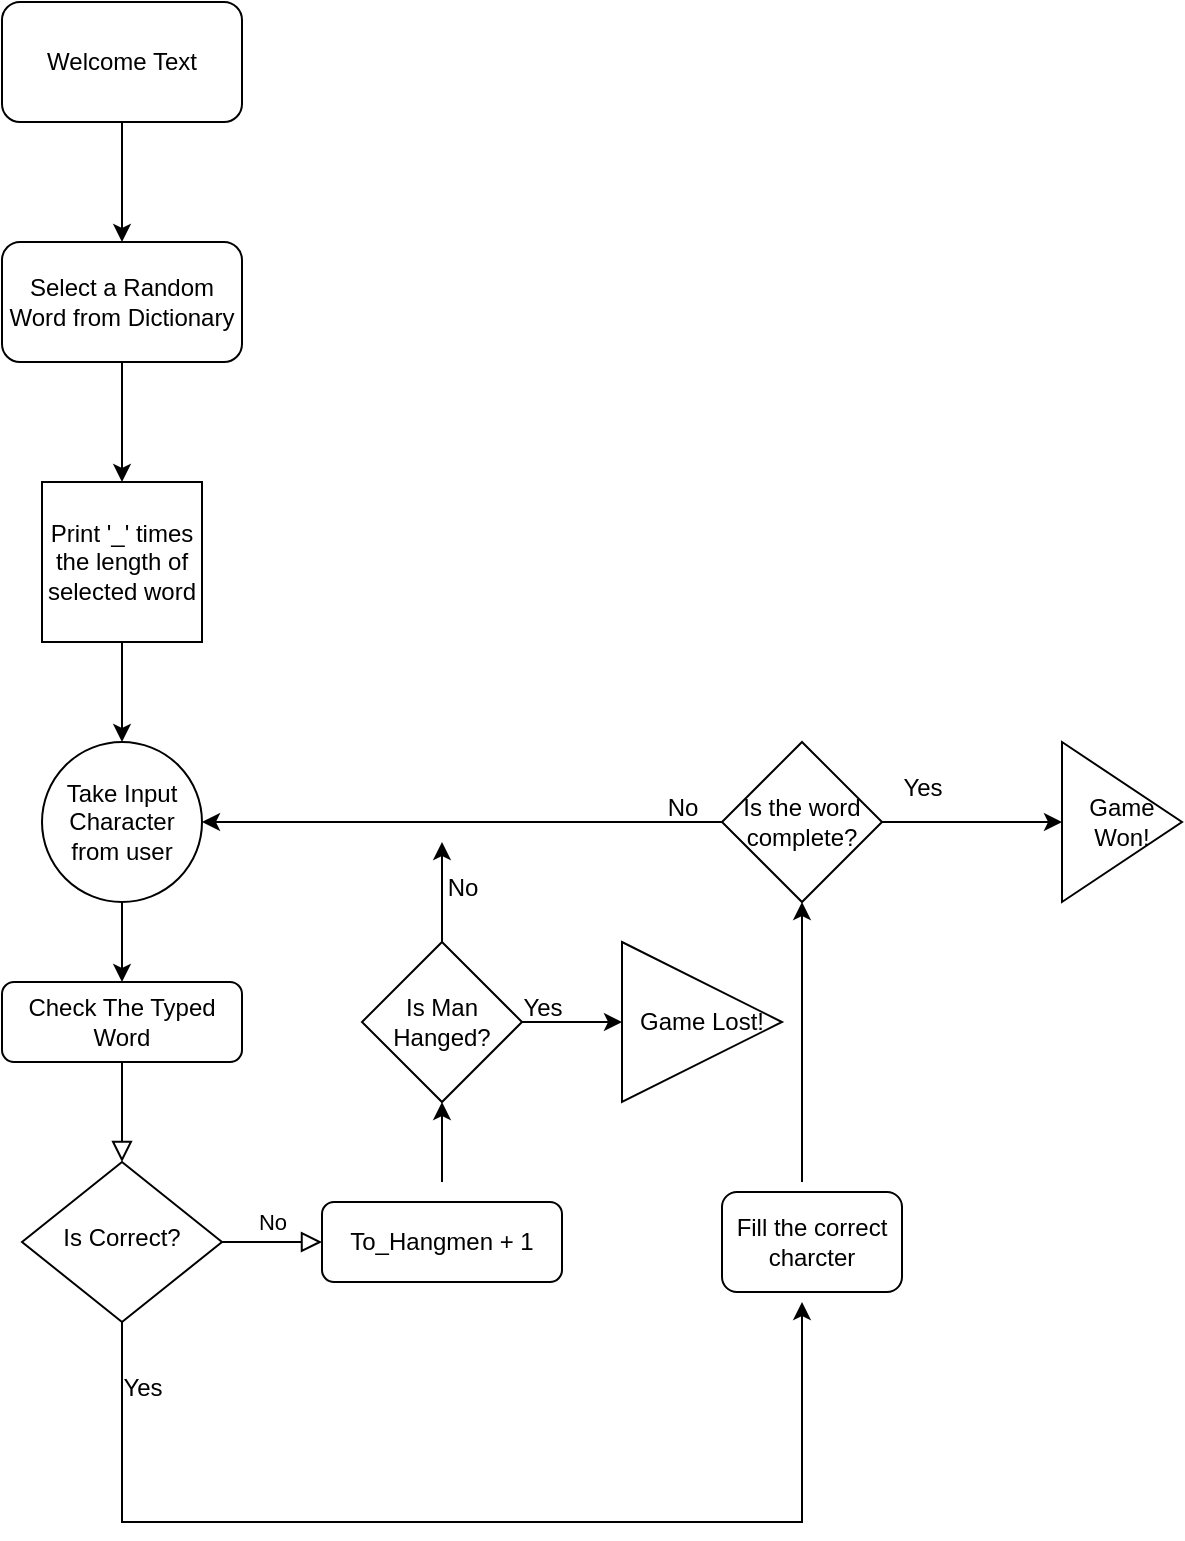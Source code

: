 <mxfile version="24.0.0" type="device">
  <diagram id="C5RBs43oDa-KdzZeNtuy" name="Page-1">
    <mxGraphModel dx="1364" dy="799" grid="1" gridSize="10" guides="1" tooltips="1" connect="1" arrows="1" fold="1" page="1" pageScale="1" pageWidth="827" pageHeight="1169" math="0" shadow="0">
      <root>
        <mxCell id="WIyWlLk6GJQsqaUBKTNV-0" />
        <mxCell id="WIyWlLk6GJQsqaUBKTNV-1" parent="WIyWlLk6GJQsqaUBKTNV-0" />
        <mxCell id="WIyWlLk6GJQsqaUBKTNV-2" value="" style="rounded=0;html=1;jettySize=auto;orthogonalLoop=1;fontSize=11;endArrow=block;endFill=0;endSize=8;strokeWidth=1;shadow=0;labelBackgroundColor=none;edgeStyle=orthogonalEdgeStyle;" parent="WIyWlLk6GJQsqaUBKTNV-1" source="WIyWlLk6GJQsqaUBKTNV-3" target="WIyWlLk6GJQsqaUBKTNV-6" edge="1">
          <mxGeometry relative="1" as="geometry" />
        </mxCell>
        <mxCell id="WIyWlLk6GJQsqaUBKTNV-3" value="Check The Typed Word" style="rounded=1;whiteSpace=wrap;html=1;fontSize=12;glass=0;strokeWidth=1;shadow=0;" parent="WIyWlLk6GJQsqaUBKTNV-1" vertex="1">
          <mxGeometry x="160" y="570" width="120" height="40" as="geometry" />
        </mxCell>
        <mxCell id="WIyWlLk6GJQsqaUBKTNV-5" value="No" style="edgeStyle=orthogonalEdgeStyle;rounded=0;html=1;jettySize=auto;orthogonalLoop=1;fontSize=11;endArrow=block;endFill=0;endSize=8;strokeWidth=1;shadow=0;labelBackgroundColor=none;" parent="WIyWlLk6GJQsqaUBKTNV-1" source="WIyWlLk6GJQsqaUBKTNV-6" target="WIyWlLk6GJQsqaUBKTNV-7" edge="1">
          <mxGeometry y="10" relative="1" as="geometry">
            <mxPoint as="offset" />
          </mxGeometry>
        </mxCell>
        <mxCell id="WIyWlLk6GJQsqaUBKTNV-6" value="Is Correct?" style="rhombus;whiteSpace=wrap;html=1;shadow=0;fontFamily=Helvetica;fontSize=12;align=center;strokeWidth=1;spacing=6;spacingTop=-4;" parent="WIyWlLk6GJQsqaUBKTNV-1" vertex="1">
          <mxGeometry x="170" y="660" width="100" height="80" as="geometry" />
        </mxCell>
        <mxCell id="WIyWlLk6GJQsqaUBKTNV-7" value="To_Hangmen + 1" style="rounded=1;whiteSpace=wrap;html=1;fontSize=12;glass=0;strokeWidth=1;shadow=0;" parent="WIyWlLk6GJQsqaUBKTNV-1" vertex="1">
          <mxGeometry x="320" y="680" width="120" height="40" as="geometry" />
        </mxCell>
        <mxCell id="ivrAgwCbgflG0uPBL06h-0" value="Welcome Text" style="rounded=1;whiteSpace=wrap;html=1;" vertex="1" parent="WIyWlLk6GJQsqaUBKTNV-1">
          <mxGeometry x="160" y="80" width="120" height="60" as="geometry" />
        </mxCell>
        <mxCell id="ivrAgwCbgflG0uPBL06h-1" value="Take Input Character from user" style="ellipse;whiteSpace=wrap;html=1;aspect=fixed;" vertex="1" parent="WIyWlLk6GJQsqaUBKTNV-1">
          <mxGeometry x="180" y="450" width="80" height="80" as="geometry" />
        </mxCell>
        <mxCell id="ivrAgwCbgflG0uPBL06h-4" value="" style="endArrow=classic;html=1;rounded=0;exitX=0.5;exitY=1;exitDx=0;exitDy=0;entryX=0.5;entryY=0;entryDx=0;entryDy=0;" edge="1" parent="WIyWlLk6GJQsqaUBKTNV-1" target="WIyWlLk6GJQsqaUBKTNV-3">
          <mxGeometry width="50" height="50" relative="1" as="geometry">
            <mxPoint x="220" y="530" as="sourcePoint" />
            <mxPoint x="320" y="500" as="targetPoint" />
          </mxGeometry>
        </mxCell>
        <mxCell id="ivrAgwCbgflG0uPBL06h-7" value="Select a Random Word from Dictionary" style="rounded=1;whiteSpace=wrap;html=1;" vertex="1" parent="WIyWlLk6GJQsqaUBKTNV-1">
          <mxGeometry x="160" y="200" width="120" height="60" as="geometry" />
        </mxCell>
        <mxCell id="ivrAgwCbgflG0uPBL06h-8" value="" style="endArrow=classic;html=1;rounded=0;exitX=0.5;exitY=1;exitDx=0;exitDy=0;entryX=0.5;entryY=0;entryDx=0;entryDy=0;" edge="1" parent="WIyWlLk6GJQsqaUBKTNV-1" source="ivrAgwCbgflG0uPBL06h-0" target="ivrAgwCbgflG0uPBL06h-7">
          <mxGeometry width="50" height="50" relative="1" as="geometry">
            <mxPoint x="330" y="510" as="sourcePoint" />
            <mxPoint x="380" y="460" as="targetPoint" />
          </mxGeometry>
        </mxCell>
        <mxCell id="ivrAgwCbgflG0uPBL06h-10" value="Print &#39;_&#39; times the length of selected word" style="whiteSpace=wrap;html=1;aspect=fixed;" vertex="1" parent="WIyWlLk6GJQsqaUBKTNV-1">
          <mxGeometry x="180" y="320" width="80" height="80" as="geometry" />
        </mxCell>
        <mxCell id="ivrAgwCbgflG0uPBL06h-11" value="" style="endArrow=classic;html=1;rounded=0;exitX=0.5;exitY=1;exitDx=0;exitDy=0;entryX=0.5;entryY=0;entryDx=0;entryDy=0;" edge="1" parent="WIyWlLk6GJQsqaUBKTNV-1" source="ivrAgwCbgflG0uPBL06h-7" target="ivrAgwCbgflG0uPBL06h-10">
          <mxGeometry width="50" height="50" relative="1" as="geometry">
            <mxPoint x="330" y="480" as="sourcePoint" />
            <mxPoint x="380" y="430" as="targetPoint" />
          </mxGeometry>
        </mxCell>
        <mxCell id="ivrAgwCbgflG0uPBL06h-12" value="" style="endArrow=classic;html=1;rounded=0;exitX=0.5;exitY=1;exitDx=0;exitDy=0;" edge="1" parent="WIyWlLk6GJQsqaUBKTNV-1" source="ivrAgwCbgflG0uPBL06h-10" target="ivrAgwCbgflG0uPBL06h-1">
          <mxGeometry width="50" height="50" relative="1" as="geometry">
            <mxPoint x="330" y="480" as="sourcePoint" />
            <mxPoint x="380" y="430" as="targetPoint" />
          </mxGeometry>
        </mxCell>
        <mxCell id="ivrAgwCbgflG0uPBL06h-13" value="Fill the correct charcter" style="rounded=1;whiteSpace=wrap;html=1;" vertex="1" parent="WIyWlLk6GJQsqaUBKTNV-1">
          <mxGeometry x="520" y="675" width="90" height="50" as="geometry" />
        </mxCell>
        <mxCell id="ivrAgwCbgflG0uPBL06h-15" value="" style="endArrow=classic;html=1;rounded=0;exitX=0.5;exitY=1;exitDx=0;exitDy=0;" edge="1" parent="WIyWlLk6GJQsqaUBKTNV-1" source="WIyWlLk6GJQsqaUBKTNV-6">
          <mxGeometry width="50" height="50" relative="1" as="geometry">
            <mxPoint x="330" y="670" as="sourcePoint" />
            <mxPoint x="560" y="730" as="targetPoint" />
            <Array as="points">
              <mxPoint x="220" y="840" />
              <mxPoint x="560" y="840" />
            </Array>
          </mxGeometry>
        </mxCell>
        <mxCell id="ivrAgwCbgflG0uPBL06h-16" value="Yes" style="text;html=1;align=center;verticalAlign=middle;resizable=0;points=[];autosize=1;strokeColor=none;fillColor=none;" vertex="1" parent="WIyWlLk6GJQsqaUBKTNV-1">
          <mxGeometry x="210" y="758" width="40" height="30" as="geometry" />
        </mxCell>
        <mxCell id="ivrAgwCbgflG0uPBL06h-17" value="Is Man Hanged?" style="rhombus;whiteSpace=wrap;html=1;" vertex="1" parent="WIyWlLk6GJQsqaUBKTNV-1">
          <mxGeometry x="340" y="550" width="80" height="80" as="geometry" />
        </mxCell>
        <mxCell id="ivrAgwCbgflG0uPBL06h-18" value="" style="endArrow=classic;html=1;rounded=0;entryX=0.5;entryY=1;entryDx=0;entryDy=0;" edge="1" parent="WIyWlLk6GJQsqaUBKTNV-1" target="ivrAgwCbgflG0uPBL06h-17">
          <mxGeometry width="50" height="50" relative="1" as="geometry">
            <mxPoint x="380" y="670" as="sourcePoint" />
            <mxPoint x="380" y="570" as="targetPoint" />
          </mxGeometry>
        </mxCell>
        <mxCell id="ivrAgwCbgflG0uPBL06h-20" value="" style="endArrow=classic;html=1;rounded=0;exitX=0.5;exitY=0;exitDx=0;exitDy=0;" edge="1" parent="WIyWlLk6GJQsqaUBKTNV-1" source="ivrAgwCbgflG0uPBL06h-17">
          <mxGeometry width="50" height="50" relative="1" as="geometry">
            <mxPoint x="330" y="620" as="sourcePoint" />
            <mxPoint x="380" y="500" as="targetPoint" />
          </mxGeometry>
        </mxCell>
        <mxCell id="ivrAgwCbgflG0uPBL06h-21" value="No" style="text;html=1;align=center;verticalAlign=middle;resizable=0;points=[];autosize=1;strokeColor=none;fillColor=none;" vertex="1" parent="WIyWlLk6GJQsqaUBKTNV-1">
          <mxGeometry x="370" y="508" width="40" height="30" as="geometry" />
        </mxCell>
        <mxCell id="ivrAgwCbgflG0uPBL06h-22" value="Game Lost!" style="triangle;whiteSpace=wrap;html=1;" vertex="1" parent="WIyWlLk6GJQsqaUBKTNV-1">
          <mxGeometry x="470" y="550" width="80" height="80" as="geometry" />
        </mxCell>
        <mxCell id="ivrAgwCbgflG0uPBL06h-23" value="" style="endArrow=classic;html=1;rounded=0;entryX=0;entryY=0.5;entryDx=0;entryDy=0;exitX=1;exitY=0.5;exitDx=0;exitDy=0;" edge="1" parent="WIyWlLk6GJQsqaUBKTNV-1" source="ivrAgwCbgflG0uPBL06h-17" target="ivrAgwCbgflG0uPBL06h-22">
          <mxGeometry width="50" height="50" relative="1" as="geometry">
            <mxPoint x="330" y="620" as="sourcePoint" />
            <mxPoint x="380" y="570" as="targetPoint" />
          </mxGeometry>
        </mxCell>
        <mxCell id="ivrAgwCbgflG0uPBL06h-24" value="Is the word complete?" style="rhombus;whiteSpace=wrap;html=1;" vertex="1" parent="WIyWlLk6GJQsqaUBKTNV-1">
          <mxGeometry x="520" y="450" width="80" height="80" as="geometry" />
        </mxCell>
        <mxCell id="ivrAgwCbgflG0uPBL06h-25" value="" style="endArrow=classic;html=1;rounded=0;entryX=0.5;entryY=1;entryDx=0;entryDy=0;" edge="1" parent="WIyWlLk6GJQsqaUBKTNV-1" target="ivrAgwCbgflG0uPBL06h-24">
          <mxGeometry width="50" height="50" relative="1" as="geometry">
            <mxPoint x="560" y="670" as="sourcePoint" />
            <mxPoint x="580" y="420" as="targetPoint" />
          </mxGeometry>
        </mxCell>
        <mxCell id="ivrAgwCbgflG0uPBL06h-26" value="" style="endArrow=classic;html=1;rounded=0;entryX=1;entryY=0.5;entryDx=0;entryDy=0;exitX=0;exitY=0.5;exitDx=0;exitDy=0;" edge="1" parent="WIyWlLk6GJQsqaUBKTNV-1" source="ivrAgwCbgflG0uPBL06h-24" target="ivrAgwCbgflG0uPBL06h-1">
          <mxGeometry width="50" height="50" relative="1" as="geometry">
            <mxPoint x="520" y="470" as="sourcePoint" />
            <mxPoint x="580" y="420" as="targetPoint" />
          </mxGeometry>
        </mxCell>
        <mxCell id="ivrAgwCbgflG0uPBL06h-27" value="No" style="text;html=1;align=center;verticalAlign=middle;resizable=0;points=[];autosize=1;strokeColor=none;fillColor=none;" vertex="1" parent="WIyWlLk6GJQsqaUBKTNV-1">
          <mxGeometry x="480" y="468" width="40" height="30" as="geometry" />
        </mxCell>
        <mxCell id="ivrAgwCbgflG0uPBL06h-29" value="Game Won!" style="triangle;whiteSpace=wrap;html=1;" vertex="1" parent="WIyWlLk6GJQsqaUBKTNV-1">
          <mxGeometry x="690" y="450" width="60" height="80" as="geometry" />
        </mxCell>
        <mxCell id="ivrAgwCbgflG0uPBL06h-30" value="" style="endArrow=classic;html=1;rounded=0;exitX=1;exitY=0.5;exitDx=0;exitDy=0;entryX=0;entryY=0.5;entryDx=0;entryDy=0;" edge="1" parent="WIyWlLk6GJQsqaUBKTNV-1" source="ivrAgwCbgflG0uPBL06h-24" target="ivrAgwCbgflG0uPBL06h-29">
          <mxGeometry width="50" height="50" relative="1" as="geometry">
            <mxPoint x="530" y="470" as="sourcePoint" />
            <mxPoint x="580" y="420" as="targetPoint" />
          </mxGeometry>
        </mxCell>
        <mxCell id="ivrAgwCbgflG0uPBL06h-31" value="Yes" style="text;html=1;align=center;verticalAlign=middle;resizable=0;points=[];autosize=1;strokeColor=none;fillColor=none;" vertex="1" parent="WIyWlLk6GJQsqaUBKTNV-1">
          <mxGeometry x="600" y="458" width="40" height="30" as="geometry" />
        </mxCell>
        <mxCell id="ivrAgwCbgflG0uPBL06h-32" value="Yes" style="text;html=1;align=center;verticalAlign=middle;resizable=0;points=[];autosize=1;strokeColor=none;fillColor=none;" vertex="1" parent="WIyWlLk6GJQsqaUBKTNV-1">
          <mxGeometry x="410" y="568" width="40" height="30" as="geometry" />
        </mxCell>
      </root>
    </mxGraphModel>
  </diagram>
</mxfile>
